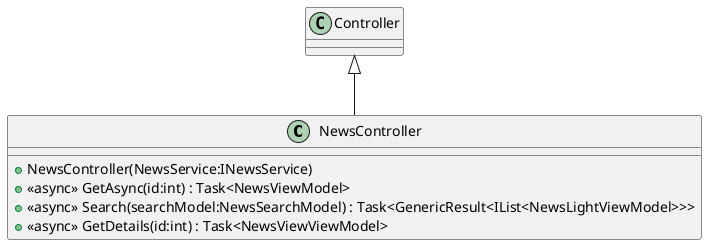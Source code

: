 @startuml
class NewsController {
    + NewsController(NewsService:INewsService)
    + <<async>> GetAsync(id:int) : Task<NewsViewModel>
    + <<async>> Search(searchModel:NewsSearchModel) : Task<GenericResult<IList<NewsLightViewModel>>>
    + <<async>> GetDetails(id:int) : Task<NewsViewViewModel>
}
Controller <|-- NewsController
@enduml
